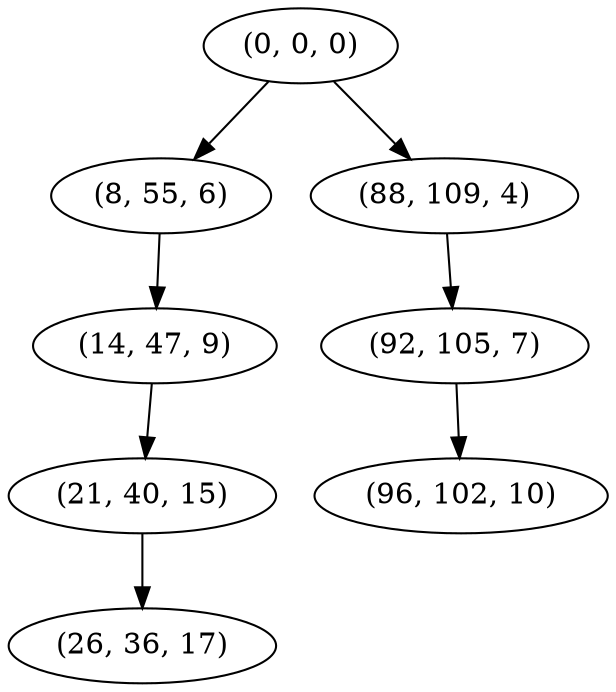 digraph tree {
    "(0, 0, 0)";
    "(8, 55, 6)";
    "(14, 47, 9)";
    "(21, 40, 15)";
    "(26, 36, 17)";
    "(88, 109, 4)";
    "(92, 105, 7)";
    "(96, 102, 10)";
    "(0, 0, 0)" -> "(8, 55, 6)";
    "(0, 0, 0)" -> "(88, 109, 4)";
    "(8, 55, 6)" -> "(14, 47, 9)";
    "(14, 47, 9)" -> "(21, 40, 15)";
    "(21, 40, 15)" -> "(26, 36, 17)";
    "(88, 109, 4)" -> "(92, 105, 7)";
    "(92, 105, 7)" -> "(96, 102, 10)";
}
